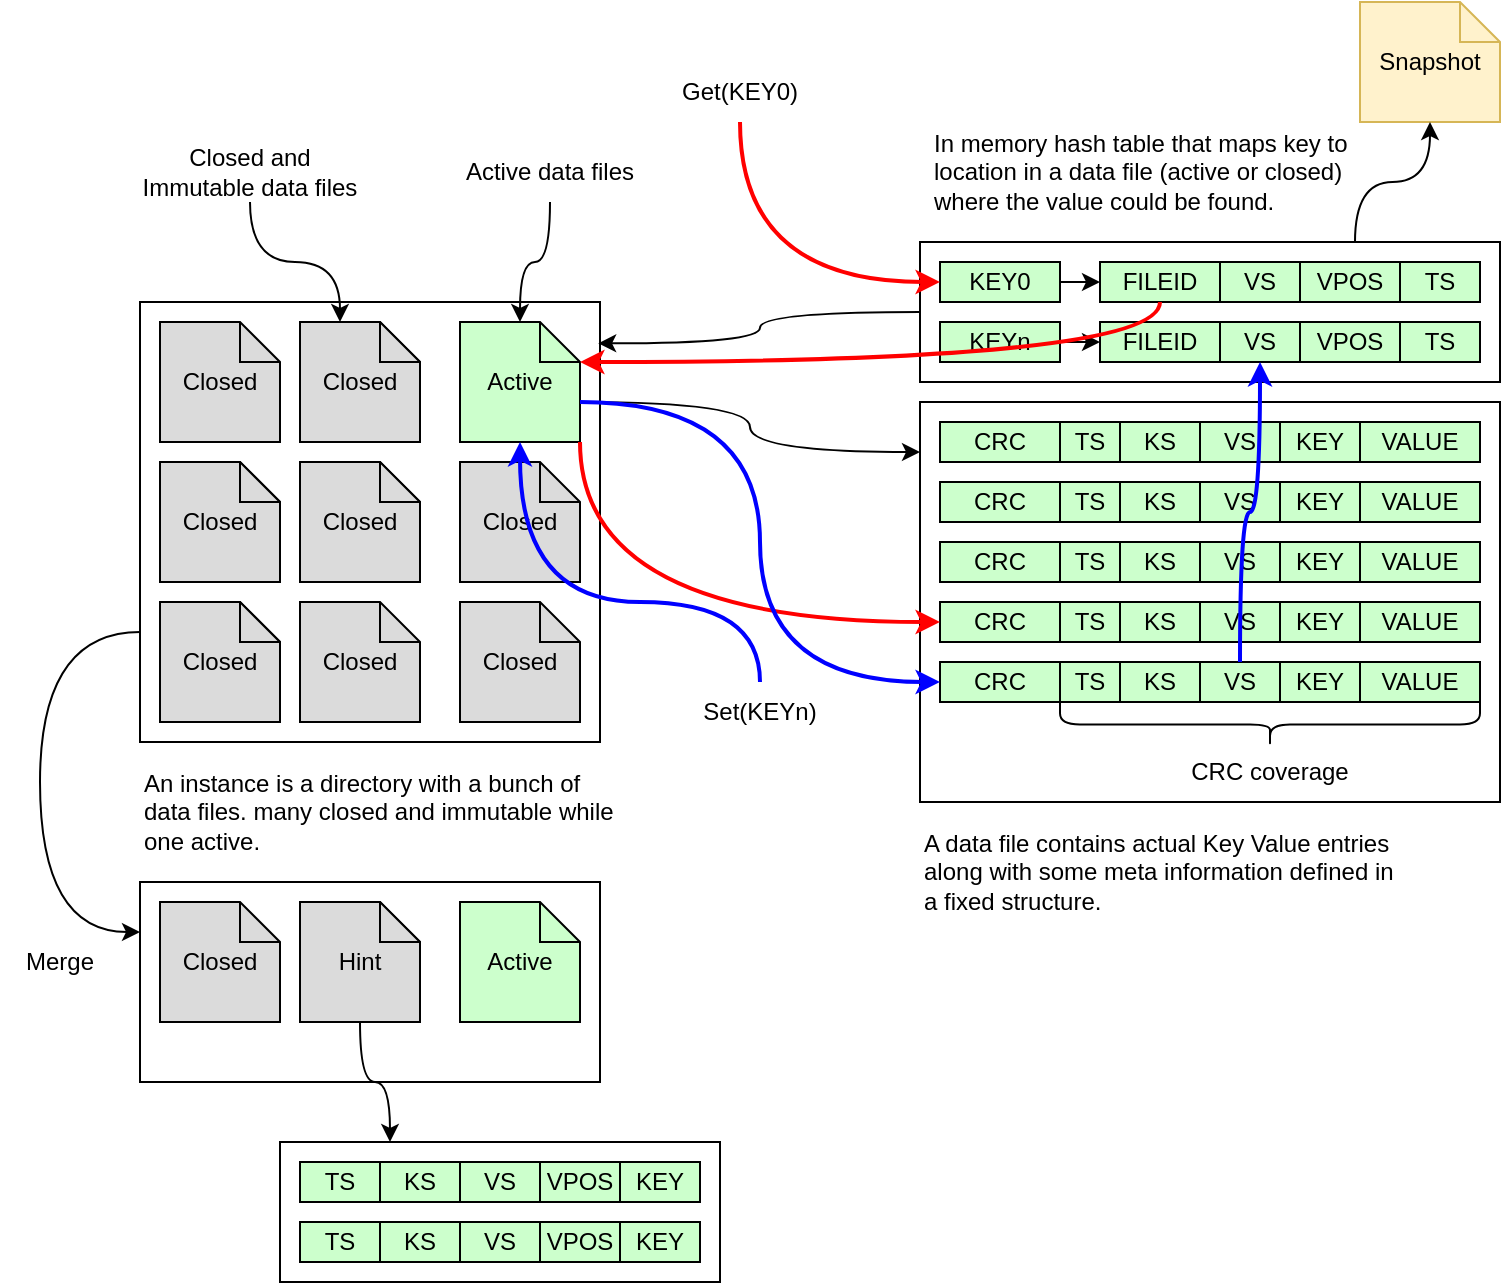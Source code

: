 <mxfile version="16.5.1" type="device"><diagram id="q4E-OIJ3qPVj4DBTV0cE" name="Page-1"><mxGraphModel dx="981" dy="597" grid="1" gridSize="10" guides="1" tooltips="1" connect="1" arrows="1" fold="1" page="1" pageScale="1" pageWidth="850" pageHeight="1100" math="0" shadow="0"><root><mxCell id="0"/><mxCell id="1" parent="0"/><mxCell id="__ZXBXeeEaj9gFbv9Ewh-102" value="" style="rounded=0;whiteSpace=wrap;html=1;fillColor=none;" vertex="1" parent="1"><mxGeometry x="470" y="260" width="290" height="70" as="geometry"/></mxCell><mxCell id="__ZXBXeeEaj9gFbv9Ewh-16" value="Closed and Immutable data files" style="text;html=1;strokeColor=none;fillColor=none;align=center;verticalAlign=middle;whiteSpace=wrap;rounded=0;" vertex="1" parent="1"><mxGeometry x="80" y="210" width="110" height="30" as="geometry"/></mxCell><mxCell id="__ZXBXeeEaj9gFbv9Ewh-17" value="" style="group" vertex="1" connectable="0" parent="1"><mxGeometry x="80" y="290" width="230" height="220" as="geometry"/></mxCell><mxCell id="__ZXBXeeEaj9gFbv9Ewh-2" value="" style="rounded=0;whiteSpace=wrap;html=1;fillColor=none;" vertex="1" parent="__ZXBXeeEaj9gFbv9Ewh-17"><mxGeometry width="230" height="220" as="geometry"/></mxCell><mxCell id="__ZXBXeeEaj9gFbv9Ewh-3" value="Closed" style="shape=note;size=20;whiteSpace=wrap;html=1;fillColor=#DBDBDB;" vertex="1" parent="__ZXBXeeEaj9gFbv9Ewh-17"><mxGeometry x="10" y="10" width="60" height="60" as="geometry"/></mxCell><mxCell id="__ZXBXeeEaj9gFbv9Ewh-4" value="Note" style="shape=note;size=20;whiteSpace=wrap;html=1;fillColor=none;" vertex="1" parent="__ZXBXeeEaj9gFbv9Ewh-17"><mxGeometry x="80" y="10" width="60" height="60" as="geometry"/></mxCell><mxCell id="__ZXBXeeEaj9gFbv9Ewh-5" value="Active" style="shape=note;size=20;whiteSpace=wrap;html=1;fillColor=#CCFFCC;" vertex="1" parent="__ZXBXeeEaj9gFbv9Ewh-17"><mxGeometry x="160" y="10" width="60" height="60" as="geometry"/></mxCell><mxCell id="__ZXBXeeEaj9gFbv9Ewh-6" value="Note" style="shape=note;size=20;whiteSpace=wrap;html=1;fillColor=none;" vertex="1" parent="__ZXBXeeEaj9gFbv9Ewh-17"><mxGeometry x="10" y="80" width="60" height="60" as="geometry"/></mxCell><mxCell id="__ZXBXeeEaj9gFbv9Ewh-7" value="Note" style="shape=note;size=20;whiteSpace=wrap;html=1;fillColor=none;" vertex="1" parent="__ZXBXeeEaj9gFbv9Ewh-17"><mxGeometry x="80" y="80" width="60" height="60" as="geometry"/></mxCell><mxCell id="__ZXBXeeEaj9gFbv9Ewh-8" value="&lt;span&gt;Closed&lt;/span&gt;" style="shape=note;size=20;whiteSpace=wrap;html=1;fillColor=#DBDBDB;" vertex="1" parent="__ZXBXeeEaj9gFbv9Ewh-17"><mxGeometry x="160" y="80" width="60" height="60" as="geometry"/></mxCell><mxCell id="__ZXBXeeEaj9gFbv9Ewh-9" value="Note" style="shape=note;size=20;whiteSpace=wrap;html=1;fillColor=none;" vertex="1" parent="__ZXBXeeEaj9gFbv9Ewh-17"><mxGeometry x="10" y="150" width="60" height="60" as="geometry"/></mxCell><mxCell id="__ZXBXeeEaj9gFbv9Ewh-10" value="&lt;span&gt;Closed&lt;/span&gt;" style="shape=note;size=20;whiteSpace=wrap;html=1;fillColor=#DBDBDB;" vertex="1" parent="__ZXBXeeEaj9gFbv9Ewh-17"><mxGeometry x="80" y="150" width="60" height="60" as="geometry"/></mxCell><mxCell id="__ZXBXeeEaj9gFbv9Ewh-11" value="&lt;span&gt;Closed&lt;/span&gt;" style="shape=note;size=20;whiteSpace=wrap;html=1;fillColor=#DBDBDB;" vertex="1" parent="__ZXBXeeEaj9gFbv9Ewh-17"><mxGeometry x="160" y="150" width="60" height="60" as="geometry"/></mxCell><mxCell id="__ZXBXeeEaj9gFbv9Ewh-12" value="&lt;span&gt;Closed&lt;/span&gt;" style="shape=note;size=20;whiteSpace=wrap;html=1;fillColor=#DBDBDB;" vertex="1" parent="__ZXBXeeEaj9gFbv9Ewh-17"><mxGeometry x="80" y="10" width="60" height="60" as="geometry"/></mxCell><mxCell id="__ZXBXeeEaj9gFbv9Ewh-13" value="&lt;span&gt;Closed&lt;/span&gt;" style="shape=note;size=20;whiteSpace=wrap;html=1;fillColor=#DBDBDB;" vertex="1" parent="__ZXBXeeEaj9gFbv9Ewh-17"><mxGeometry x="80" y="80" width="60" height="60" as="geometry"/></mxCell><mxCell id="__ZXBXeeEaj9gFbv9Ewh-14" value="&lt;span&gt;Closed&lt;/span&gt;" style="shape=note;size=20;whiteSpace=wrap;html=1;fillColor=#DBDBDB;" vertex="1" parent="__ZXBXeeEaj9gFbv9Ewh-17"><mxGeometry x="10" y="80" width="60" height="60" as="geometry"/></mxCell><mxCell id="__ZXBXeeEaj9gFbv9Ewh-15" value="&lt;span&gt;Closed&lt;/span&gt;" style="shape=note;size=20;whiteSpace=wrap;html=1;fillColor=#DBDBDB;" vertex="1" parent="__ZXBXeeEaj9gFbv9Ewh-17"><mxGeometry x="10" y="150" width="60" height="60" as="geometry"/></mxCell><mxCell id="__ZXBXeeEaj9gFbv9Ewh-19" value="" style="endArrow=classic;html=1;rounded=0;exitX=0.5;exitY=1;exitDx=0;exitDy=0;entryX=0;entryY=0;entryDx=20;entryDy=0;entryPerimeter=0;edgeStyle=orthogonalEdgeStyle;curved=1;" edge="1" parent="1" source="__ZXBXeeEaj9gFbv9Ewh-16" target="__ZXBXeeEaj9gFbv9Ewh-12"><mxGeometry width="50" height="50" relative="1" as="geometry"><mxPoint x="200" y="280" as="sourcePoint"/><mxPoint x="250" y="230" as="targetPoint"/></mxGeometry></mxCell><mxCell id="__ZXBXeeEaj9gFbv9Ewh-20" value="Active data files" style="text;html=1;strokeColor=none;fillColor=none;align=center;verticalAlign=middle;whiteSpace=wrap;rounded=0;" vertex="1" parent="1"><mxGeometry x="230" y="210" width="110" height="30" as="geometry"/></mxCell><mxCell id="__ZXBXeeEaj9gFbv9Ewh-21" value="" style="endArrow=classic;html=1;rounded=0;curved=1;exitX=0.5;exitY=1;exitDx=0;exitDy=0;entryX=0.5;entryY=0;entryDx=0;entryDy=0;entryPerimeter=0;edgeStyle=orthogonalEdgeStyle;" edge="1" parent="1" source="__ZXBXeeEaj9gFbv9Ewh-20" target="__ZXBXeeEaj9gFbv9Ewh-5"><mxGeometry width="50" height="50" relative="1" as="geometry"><mxPoint x="295" y="240.0" as="sourcePoint"/><mxPoint x="330" y="240" as="targetPoint"/></mxGeometry></mxCell><mxCell id="__ZXBXeeEaj9gFbv9Ewh-59" value="" style="endArrow=classic;html=1;rounded=0;curved=1;exitX=0;exitY=0;exitDx=60;exitDy=40;exitPerimeter=0;entryX=0;entryY=0.125;entryDx=0;entryDy=0;strokeWidth=1;edgeStyle=orthogonalEdgeStyle;entryPerimeter=0;" edge="1" parent="1" source="__ZXBXeeEaj9gFbv9Ewh-5" target="__ZXBXeeEaj9gFbv9Ewh-103"><mxGeometry width="50" height="50" relative="1" as="geometry"><mxPoint x="430" y="360" as="sourcePoint"/><mxPoint x="480" y="310" as="targetPoint"/></mxGeometry></mxCell><mxCell id="__ZXBXeeEaj9gFbv9Ewh-61" value="An instance is a directory with a bunch of data files. many closed and immutable while one active." style="text;html=1;strokeColor=none;fillColor=none;align=left;verticalAlign=middle;whiteSpace=wrap;rounded=0;" vertex="1" parent="1"><mxGeometry x="80" y="520" width="240" height="50" as="geometry"/></mxCell><mxCell id="__ZXBXeeEaj9gFbv9Ewh-62" value="A data file contains actual Key Value entries along with some meta information defined in a fixed structure." style="text;html=1;strokeColor=none;fillColor=none;align=left;verticalAlign=middle;whiteSpace=wrap;rounded=0;" vertex="1" parent="1"><mxGeometry x="470" y="550" width="240" height="50" as="geometry"/></mxCell><mxCell id="__ZXBXeeEaj9gFbv9Ewh-63" value="KEY0" style="rounded=0;whiteSpace=wrap;html=1;fillColor=#CCFFCC;" vertex="1" parent="1"><mxGeometry x="480" y="270" width="60" height="20" as="geometry"/></mxCell><mxCell id="__ZXBXeeEaj9gFbv9Ewh-69" value="" style="endArrow=classic;html=1;rounded=0;strokeWidth=1;curved=1;exitX=1;exitY=0.5;exitDx=0;exitDy=0;entryX=0;entryY=0.5;entryDx=0;entryDy=0;" edge="1" parent="1" source="__ZXBXeeEaj9gFbv9Ewh-63" target="__ZXBXeeEaj9gFbv9Ewh-64"><mxGeometry width="50" height="50" relative="1" as="geometry"><mxPoint x="540" y="340" as="sourcePoint"/><mxPoint x="590" y="290" as="targetPoint"/></mxGeometry></mxCell><mxCell id="__ZXBXeeEaj9gFbv9Ewh-70" value="In memory hash table that maps key to location in a data file (active or closed) where the value could be found." style="text;html=1;strokeColor=none;fillColor=none;align=left;verticalAlign=middle;whiteSpace=wrap;rounded=0;" vertex="1" parent="1"><mxGeometry x="475" y="200" width="240" height="50" as="geometry"/></mxCell><mxCell id="__ZXBXeeEaj9gFbv9Ewh-71" value="" style="endArrow=classic;html=1;rounded=0;exitX=0;exitY=0.5;exitDx=0;exitDy=0;entryX=0.996;entryY=0.094;entryDx=0;entryDy=0;strokeWidth=1;entryPerimeter=0;edgeStyle=orthogonalEdgeStyle;elbow=vertical;curved=1;" edge="1" parent="1" source="__ZXBXeeEaj9gFbv9Ewh-102" target="__ZXBXeeEaj9gFbv9Ewh-2"><mxGeometry width="50" height="50" relative="1" as="geometry"><mxPoint x="420" y="350.0" as="sourcePoint"/><mxPoint x="490" y="350.0" as="targetPoint"/></mxGeometry></mxCell><mxCell id="__ZXBXeeEaj9gFbv9Ewh-105" value="Snapshot" style="shape=note;size=20;whiteSpace=wrap;html=1;fillColor=#fff2cc;strokeColor=#d6b656;" vertex="1" parent="1"><mxGeometry x="690" y="140" width="70" height="60" as="geometry"/></mxCell><mxCell id="__ZXBXeeEaj9gFbv9Ewh-106" value="" style="endArrow=classic;html=1;rounded=0;strokeWidth=1;curved=1;elbow=vertical;exitX=0.75;exitY=0;exitDx=0;exitDy=0;entryX=0.5;entryY=1;entryDx=0;entryDy=0;entryPerimeter=0;edgeStyle=orthogonalEdgeStyle;" edge="1" parent="1" source="__ZXBXeeEaj9gFbv9Ewh-102" target="__ZXBXeeEaj9gFbv9Ewh-105"><mxGeometry width="50" height="50" relative="1" as="geometry"><mxPoint x="760" y="220" as="sourcePoint"/><mxPoint x="820" y="170" as="targetPoint"/></mxGeometry></mxCell><mxCell id="__ZXBXeeEaj9gFbv9Ewh-103" value="" style="rounded=0;whiteSpace=wrap;html=1;fillColor=none;" vertex="1" parent="1"><mxGeometry x="470" y="340" width="290" height="200" as="geometry"/></mxCell><mxCell id="__ZXBXeeEaj9gFbv9Ewh-22" value="CRC" style="rounded=0;whiteSpace=wrap;html=1;fillColor=#CCFFCC;" vertex="1" parent="1"><mxGeometry x="480" y="350" width="60" height="20" as="geometry"/></mxCell><mxCell id="__ZXBXeeEaj9gFbv9Ewh-23" value="TS" style="rounded=0;whiteSpace=wrap;html=1;fillColor=#CCFFCC;" vertex="1" parent="1"><mxGeometry x="540" y="350" width="30" height="20" as="geometry"/></mxCell><mxCell id="__ZXBXeeEaj9gFbv9Ewh-24" value="KS" style="rounded=0;whiteSpace=wrap;html=1;fillColor=#CCFFCC;" vertex="1" parent="1"><mxGeometry x="570" y="350" width="40" height="20" as="geometry"/></mxCell><mxCell id="__ZXBXeeEaj9gFbv9Ewh-25" value="VS" style="rounded=0;whiteSpace=wrap;html=1;fillColor=#CCFFCC;" vertex="1" parent="1"><mxGeometry x="610" y="350" width="40" height="20" as="geometry"/></mxCell><mxCell id="__ZXBXeeEaj9gFbv9Ewh-26" value="KEY" style="rounded=0;whiteSpace=wrap;html=1;fillColor=#CCFFCC;" vertex="1" parent="1"><mxGeometry x="650" y="350" width="40" height="20" as="geometry"/></mxCell><mxCell id="__ZXBXeeEaj9gFbv9Ewh-27" value="VALUE" style="rounded=0;whiteSpace=wrap;html=1;fillColor=#CCFFCC;" vertex="1" parent="1"><mxGeometry x="690" y="350" width="60" height="20" as="geometry"/></mxCell><mxCell id="__ZXBXeeEaj9gFbv9Ewh-30" value="CRC" style="rounded=0;whiteSpace=wrap;html=1;fillColor=#CCFFCC;" vertex="1" parent="1"><mxGeometry x="480" y="380" width="60" height="20" as="geometry"/></mxCell><mxCell id="__ZXBXeeEaj9gFbv9Ewh-31" value="TS" style="rounded=0;whiteSpace=wrap;html=1;fillColor=#CCFFCC;" vertex="1" parent="1"><mxGeometry x="540" y="380" width="30" height="20" as="geometry"/></mxCell><mxCell id="__ZXBXeeEaj9gFbv9Ewh-32" value="KS" style="rounded=0;whiteSpace=wrap;html=1;fillColor=#CCFFCC;" vertex="1" parent="1"><mxGeometry x="570" y="380" width="40" height="20" as="geometry"/></mxCell><mxCell id="__ZXBXeeEaj9gFbv9Ewh-33" value="VS" style="rounded=0;whiteSpace=wrap;html=1;fillColor=#CCFFCC;" vertex="1" parent="1"><mxGeometry x="610" y="380" width="40" height="20" as="geometry"/></mxCell><mxCell id="__ZXBXeeEaj9gFbv9Ewh-34" value="KEY" style="rounded=0;whiteSpace=wrap;html=1;fillColor=#CCFFCC;" vertex="1" parent="1"><mxGeometry x="650" y="380" width="40" height="20" as="geometry"/></mxCell><mxCell id="__ZXBXeeEaj9gFbv9Ewh-35" value="VALUE" style="rounded=0;whiteSpace=wrap;html=1;fillColor=#CCFFCC;" vertex="1" parent="1"><mxGeometry x="690" y="380" width="60" height="20" as="geometry"/></mxCell><mxCell id="__ZXBXeeEaj9gFbv9Ewh-38" value="CRC" style="rounded=0;whiteSpace=wrap;html=1;fillColor=#CCFFCC;" vertex="1" parent="1"><mxGeometry x="480" y="410" width="60" height="20" as="geometry"/></mxCell><mxCell id="__ZXBXeeEaj9gFbv9Ewh-39" value="TS" style="rounded=0;whiteSpace=wrap;html=1;fillColor=#CCFFCC;" vertex="1" parent="1"><mxGeometry x="540" y="410" width="30" height="20" as="geometry"/></mxCell><mxCell id="__ZXBXeeEaj9gFbv9Ewh-40" value="KS" style="rounded=0;whiteSpace=wrap;html=1;fillColor=#CCFFCC;" vertex="1" parent="1"><mxGeometry x="570" y="410" width="40" height="20" as="geometry"/></mxCell><mxCell id="__ZXBXeeEaj9gFbv9Ewh-41" value="VS" style="rounded=0;whiteSpace=wrap;html=1;fillColor=#CCFFCC;" vertex="1" parent="1"><mxGeometry x="610" y="410" width="40" height="20" as="geometry"/></mxCell><mxCell id="__ZXBXeeEaj9gFbv9Ewh-42" value="KEY" style="rounded=0;whiteSpace=wrap;html=1;fillColor=#CCFFCC;" vertex="1" parent="1"><mxGeometry x="650" y="410" width="40" height="20" as="geometry"/></mxCell><mxCell id="__ZXBXeeEaj9gFbv9Ewh-43" value="VALUE" style="rounded=0;whiteSpace=wrap;html=1;fillColor=#CCFFCC;" vertex="1" parent="1"><mxGeometry x="690" y="410" width="60" height="20" as="geometry"/></mxCell><mxCell id="__ZXBXeeEaj9gFbv9Ewh-45" value="CRC" style="rounded=0;whiteSpace=wrap;html=1;fillColor=#CCFFCC;" vertex="1" parent="1"><mxGeometry x="480" y="440" width="60" height="20" as="geometry"/></mxCell><mxCell id="__ZXBXeeEaj9gFbv9Ewh-46" value="TS" style="rounded=0;whiteSpace=wrap;html=1;fillColor=#CCFFCC;" vertex="1" parent="1"><mxGeometry x="540" y="440" width="30" height="20" as="geometry"/></mxCell><mxCell id="__ZXBXeeEaj9gFbv9Ewh-47" value="KS" style="rounded=0;whiteSpace=wrap;html=1;fillColor=#CCFFCC;" vertex="1" parent="1"><mxGeometry x="570" y="440" width="40" height="20" as="geometry"/></mxCell><mxCell id="__ZXBXeeEaj9gFbv9Ewh-48" value="VS" style="rounded=0;whiteSpace=wrap;html=1;fillColor=#CCFFCC;" vertex="1" parent="1"><mxGeometry x="610" y="440" width="40" height="20" as="geometry"/></mxCell><mxCell id="__ZXBXeeEaj9gFbv9Ewh-49" value="KEY" style="rounded=0;whiteSpace=wrap;html=1;fillColor=#CCFFCC;" vertex="1" parent="1"><mxGeometry x="650" y="440" width="40" height="20" as="geometry"/></mxCell><mxCell id="__ZXBXeeEaj9gFbv9Ewh-50" value="VALUE" style="rounded=0;whiteSpace=wrap;html=1;fillColor=#CCFFCC;" vertex="1" parent="1"><mxGeometry x="690" y="440" width="60" height="20" as="geometry"/></mxCell><mxCell id="__ZXBXeeEaj9gFbv9Ewh-52" value="CRC" style="rounded=0;whiteSpace=wrap;html=1;fillColor=#CCFFCC;" vertex="1" parent="1"><mxGeometry x="480" y="470" width="60" height="20" as="geometry"/></mxCell><mxCell id="__ZXBXeeEaj9gFbv9Ewh-53" value="TS" style="rounded=0;whiteSpace=wrap;html=1;fillColor=#CCFFCC;" vertex="1" parent="1"><mxGeometry x="540" y="470" width="30" height="20" as="geometry"/></mxCell><mxCell id="__ZXBXeeEaj9gFbv9Ewh-54" value="KS" style="rounded=0;whiteSpace=wrap;html=1;fillColor=#CCFFCC;" vertex="1" parent="1"><mxGeometry x="570" y="470" width="40" height="20" as="geometry"/></mxCell><mxCell id="__ZXBXeeEaj9gFbv9Ewh-55" value="VS" style="rounded=0;whiteSpace=wrap;html=1;fillColor=#CCFFCC;" vertex="1" parent="1"><mxGeometry x="610" y="470" width="40" height="20" as="geometry"/></mxCell><mxCell id="__ZXBXeeEaj9gFbv9Ewh-56" value="KEY" style="rounded=0;whiteSpace=wrap;html=1;fillColor=#CCFFCC;" vertex="1" parent="1"><mxGeometry x="650" y="470" width="40" height="20" as="geometry"/></mxCell><mxCell id="__ZXBXeeEaj9gFbv9Ewh-57" value="VALUE" style="rounded=0;whiteSpace=wrap;html=1;fillColor=#CCFFCC;" vertex="1" parent="1"><mxGeometry x="690" y="470" width="60" height="20" as="geometry"/></mxCell><mxCell id="__ZXBXeeEaj9gFbv9Ewh-108" value="KEYn" style="rounded=0;whiteSpace=wrap;html=1;fillColor=#CCFFCC;" vertex="1" parent="1"><mxGeometry x="480" y="300" width="60" height="20" as="geometry"/></mxCell><mxCell id="__ZXBXeeEaj9gFbv9Ewh-109" value="FILEID" style="rounded=0;whiteSpace=wrap;html=1;fillColor=#CCFFCC;" vertex="1" parent="1"><mxGeometry x="560" y="300" width="60" height="20" as="geometry"/></mxCell><mxCell id="__ZXBXeeEaj9gFbv9Ewh-110" value="VS" style="rounded=0;whiteSpace=wrap;html=1;fillColor=#CCFFCC;" vertex="1" parent="1"><mxGeometry x="620" y="300" width="40" height="20" as="geometry"/></mxCell><mxCell id="__ZXBXeeEaj9gFbv9Ewh-111" value="VPOS" style="rounded=0;whiteSpace=wrap;html=1;fillColor=#CCFFCC;" vertex="1" parent="1"><mxGeometry x="660" y="300" width="50" height="20" as="geometry"/></mxCell><mxCell id="__ZXBXeeEaj9gFbv9Ewh-112" value="TS" style="rounded=0;whiteSpace=wrap;html=1;fillColor=#CCFFCC;" vertex="1" parent="1"><mxGeometry x="710" y="300" width="40" height="20" as="geometry"/></mxCell><mxCell id="__ZXBXeeEaj9gFbv9Ewh-113" value="" style="endArrow=classic;html=1;rounded=0;strokeWidth=1;curved=1;elbow=vertical;exitX=1;exitY=0.5;exitDx=0;exitDy=0;entryX=0;entryY=0.5;entryDx=0;entryDy=0;" edge="1" parent="1" source="__ZXBXeeEaj9gFbv9Ewh-108" target="__ZXBXeeEaj9gFbv9Ewh-109"><mxGeometry width="50" height="50" relative="1" as="geometry"><mxPoint x="550" y="350" as="sourcePoint"/><mxPoint x="600" y="300" as="targetPoint"/></mxGeometry></mxCell><mxCell id="__ZXBXeeEaj9gFbv9Ewh-64" value="FILEID" style="rounded=0;whiteSpace=wrap;html=1;fillColor=#CCFFCC;" vertex="1" parent="1"><mxGeometry x="560" y="270" width="60" height="20" as="geometry"/></mxCell><mxCell id="__ZXBXeeEaj9gFbv9Ewh-65" value="VS" style="rounded=0;whiteSpace=wrap;html=1;fillColor=#CCFFCC;" vertex="1" parent="1"><mxGeometry x="620" y="270" width="40" height="20" as="geometry"/></mxCell><mxCell id="__ZXBXeeEaj9gFbv9Ewh-66" value="VPOS" style="rounded=0;whiteSpace=wrap;html=1;fillColor=#CCFFCC;" vertex="1" parent="1"><mxGeometry x="660" y="270" width="50" height="20" as="geometry"/></mxCell><mxCell id="__ZXBXeeEaj9gFbv9Ewh-67" value="TS" style="rounded=0;whiteSpace=wrap;html=1;fillColor=#CCFFCC;" vertex="1" parent="1"><mxGeometry x="710" y="270" width="40" height="20" as="geometry"/></mxCell><mxCell id="__ZXBXeeEaj9gFbv9Ewh-116" value="Get(KEY0)" style="text;html=1;strokeColor=none;fillColor=none;align=center;verticalAlign=middle;whiteSpace=wrap;rounded=0;" vertex="1" parent="1"><mxGeometry x="350" y="170" width="60" height="30" as="geometry"/></mxCell><mxCell id="__ZXBXeeEaj9gFbv9Ewh-117" value="" style="endArrow=classic;html=1;rounded=0;strokeWidth=2;curved=1;elbow=vertical;exitX=0.5;exitY=1;exitDx=0;exitDy=0;entryX=0;entryY=0.5;entryDx=0;entryDy=0;edgeStyle=orthogonalEdgeStyle;strokeColor=#FF0000;" edge="1" parent="1" source="__ZXBXeeEaj9gFbv9Ewh-116" target="__ZXBXeeEaj9gFbv9Ewh-63"><mxGeometry width="50" height="50" relative="1" as="geometry"><mxPoint x="370" y="270" as="sourcePoint"/><mxPoint x="420" y="220" as="targetPoint"/></mxGeometry></mxCell><mxCell id="__ZXBXeeEaj9gFbv9Ewh-118" value="" style="endArrow=classic;html=1;rounded=0;strokeWidth=2;curved=1;elbow=vertical;exitX=0.5;exitY=1;exitDx=0;exitDy=0;entryX=0;entryY=0;entryDx=60;entryDy=20;edgeStyle=orthogonalEdgeStyle;strokeColor=#FF0000;entryPerimeter=0;" edge="1" parent="1" source="__ZXBXeeEaj9gFbv9Ewh-64" target="__ZXBXeeEaj9gFbv9Ewh-5"><mxGeometry width="50" height="50" relative="1" as="geometry"><mxPoint x="390" y="210.0" as="sourcePoint"/><mxPoint x="490" y="290.0" as="targetPoint"/></mxGeometry></mxCell><mxCell id="__ZXBXeeEaj9gFbv9Ewh-119" value="" style="endArrow=classic;html=1;rounded=0;strokeWidth=2;curved=1;elbow=vertical;exitX=1;exitY=1;exitDx=0;exitDy=0;entryX=0;entryY=0.5;entryDx=0;entryDy=0;edgeStyle=orthogonalEdgeStyle;strokeColor=#FF0000;exitPerimeter=0;" edge="1" parent="1" source="__ZXBXeeEaj9gFbv9Ewh-5" target="__ZXBXeeEaj9gFbv9Ewh-45"><mxGeometry width="50" height="50" relative="1" as="geometry"><mxPoint x="400" y="220.0" as="sourcePoint"/><mxPoint x="500" y="300.0" as="targetPoint"/></mxGeometry></mxCell><mxCell id="__ZXBXeeEaj9gFbv9Ewh-139" value="" style="endArrow=classic;html=1;rounded=0;strokeColor=#000000;strokeWidth=1;elbow=vertical;exitX=0;exitY=0.75;exitDx=0;exitDy=0;entryX=0;entryY=0.25;entryDx=0;entryDy=0;edgeStyle=orthogonalEdgeStyle;curved=1;" edge="1" parent="1" source="__ZXBXeeEaj9gFbv9Ewh-2" target="__ZXBXeeEaj9gFbv9Ewh-125"><mxGeometry width="50" height="50" relative="1" as="geometry"><mxPoint x="10" y="520" as="sourcePoint"/><mxPoint x="60" y="470" as="targetPoint"/><Array as="points"><mxPoint x="30" y="455"/><mxPoint x="30" y="605"/></Array></mxGeometry></mxCell><mxCell id="__ZXBXeeEaj9gFbv9Ewh-125" value="" style="rounded=0;whiteSpace=wrap;html=1;fillColor=none;" vertex="1" parent="1"><mxGeometry x="80" y="580" width="230" height="100" as="geometry"/></mxCell><mxCell id="__ZXBXeeEaj9gFbv9Ewh-126" value="Closed" style="shape=note;size=20;whiteSpace=wrap;html=1;fillColor=#DBDBDB;" vertex="1" parent="1"><mxGeometry x="90" y="590" width="60" height="60" as="geometry"/></mxCell><mxCell id="__ZXBXeeEaj9gFbv9Ewh-127" value="Note" style="shape=note;size=20;whiteSpace=wrap;html=1;fillColor=none;" vertex="1" parent="1"><mxGeometry x="160" y="590" width="60" height="60" as="geometry"/></mxCell><mxCell id="__ZXBXeeEaj9gFbv9Ewh-128" value="Active" style="shape=note;size=20;whiteSpace=wrap;html=1;fillColor=#CCFFCC;" vertex="1" parent="1"><mxGeometry x="240" y="590" width="60" height="60" as="geometry"/></mxCell><mxCell id="__ZXBXeeEaj9gFbv9Ewh-135" value="&lt;span&gt;Hint&lt;/span&gt;" style="shape=note;size=20;whiteSpace=wrap;html=1;fillColor=#DBDBDB;" vertex="1" parent="1"><mxGeometry x="160" y="590" width="60" height="60" as="geometry"/></mxCell><mxCell id="__ZXBXeeEaj9gFbv9Ewh-140" value="Merge" style="text;html=1;strokeColor=none;fillColor=none;align=center;verticalAlign=middle;whiteSpace=wrap;rounded=0;" vertex="1" parent="1"><mxGeometry x="10" y="605" width="60" height="30" as="geometry"/></mxCell><mxCell id="__ZXBXeeEaj9gFbv9Ewh-141" value="TS" style="rounded=0;whiteSpace=wrap;html=1;fillColor=#CCFFCC;" vertex="1" parent="1"><mxGeometry x="160" y="720" width="40" height="20" as="geometry"/></mxCell><mxCell id="__ZXBXeeEaj9gFbv9Ewh-142" value="KS" style="rounded=0;whiteSpace=wrap;html=1;fillColor=#CCFFCC;" vertex="1" parent="1"><mxGeometry x="200" y="720" width="40" height="20" as="geometry"/></mxCell><mxCell id="__ZXBXeeEaj9gFbv9Ewh-143" value="VS" style="rounded=0;whiteSpace=wrap;html=1;fillColor=#CCFFCC;" vertex="1" parent="1"><mxGeometry x="240" y="720" width="40" height="20" as="geometry"/></mxCell><mxCell id="__ZXBXeeEaj9gFbv9Ewh-144" value="VPOS" style="rounded=0;whiteSpace=wrap;html=1;fillColor=#CCFFCC;" vertex="1" parent="1"><mxGeometry x="280" y="720" width="40" height="20" as="geometry"/></mxCell><mxCell id="__ZXBXeeEaj9gFbv9Ewh-145" value="KEY" style="rounded=0;whiteSpace=wrap;html=1;fillColor=#CCFFCC;" vertex="1" parent="1"><mxGeometry x="320" y="720" width="40" height="20" as="geometry"/></mxCell><mxCell id="__ZXBXeeEaj9gFbv9Ewh-146" value="TS" style="rounded=0;whiteSpace=wrap;html=1;fillColor=#CCFFCC;" vertex="1" parent="1"><mxGeometry x="160" y="750" width="40" height="20" as="geometry"/></mxCell><mxCell id="__ZXBXeeEaj9gFbv9Ewh-147" value="KS" style="rounded=0;whiteSpace=wrap;html=1;fillColor=#CCFFCC;" vertex="1" parent="1"><mxGeometry x="200" y="750" width="40" height="20" as="geometry"/></mxCell><mxCell id="__ZXBXeeEaj9gFbv9Ewh-148" value="VS" style="rounded=0;whiteSpace=wrap;html=1;fillColor=#CCFFCC;" vertex="1" parent="1"><mxGeometry x="240" y="750" width="40" height="20" as="geometry"/></mxCell><mxCell id="__ZXBXeeEaj9gFbv9Ewh-149" value="VPOS" style="rounded=0;whiteSpace=wrap;html=1;fillColor=#CCFFCC;" vertex="1" parent="1"><mxGeometry x="280" y="750" width="40" height="20" as="geometry"/></mxCell><mxCell id="__ZXBXeeEaj9gFbv9Ewh-150" value="KEY" style="rounded=0;whiteSpace=wrap;html=1;fillColor=#CCFFCC;" vertex="1" parent="1"><mxGeometry x="320" y="750" width="40" height="20" as="geometry"/></mxCell><mxCell id="__ZXBXeeEaj9gFbv9Ewh-151" value="" style="rounded=0;whiteSpace=wrap;html=1;fillColor=none;" vertex="1" parent="1"><mxGeometry x="150" y="710" width="220" height="70" as="geometry"/></mxCell><mxCell id="__ZXBXeeEaj9gFbv9Ewh-152" value="" style="endArrow=classic;html=1;rounded=0;strokeColor=#000000;strokeWidth=1;curved=1;elbow=vertical;exitX=0.5;exitY=1;exitDx=0;exitDy=0;exitPerimeter=0;entryX=0.25;entryY=0;entryDx=0;entryDy=0;edgeStyle=orthogonalEdgeStyle;" edge="1" parent="1" source="__ZXBXeeEaj9gFbv9Ewh-127" target="__ZXBXeeEaj9gFbv9Ewh-151"><mxGeometry width="50" height="50" relative="1" as="geometry"><mxPoint x="370" y="690" as="sourcePoint"/><mxPoint x="420" y="640" as="targetPoint"/></mxGeometry></mxCell><mxCell id="__ZXBXeeEaj9gFbv9Ewh-153" value="" style="shape=curlyBracket;whiteSpace=wrap;html=1;rounded=1;flipH=1;fillColor=none;rotation=90;" vertex="1" parent="1"><mxGeometry x="633.75" y="396.25" width="22.5" height="210" as="geometry"/></mxCell><mxCell id="__ZXBXeeEaj9gFbv9Ewh-156" value="CRC coverage" style="text;html=1;strokeColor=none;fillColor=none;align=center;verticalAlign=middle;whiteSpace=wrap;rounded=0;" vertex="1" parent="1"><mxGeometry x="590" y="510" width="110" height="30" as="geometry"/></mxCell><mxCell id="__ZXBXeeEaj9gFbv9Ewh-157" value="Set(KEYn)" style="text;html=1;strokeColor=none;fillColor=none;align=center;verticalAlign=middle;whiteSpace=wrap;rounded=0;" vertex="1" parent="1"><mxGeometry x="360" y="480" width="60" height="30" as="geometry"/></mxCell><mxCell id="__ZXBXeeEaj9gFbv9Ewh-158" value="" style="endArrow=classic;html=1;rounded=0;strokeWidth=2;curved=1;elbow=vertical;entryX=0.5;entryY=1;entryDx=0;entryDy=0;edgeStyle=orthogonalEdgeStyle;strokeColor=#0000FF;exitX=0.5;exitY=0;exitDx=0;exitDy=0;entryPerimeter=0;" edge="1" parent="1" source="__ZXBXeeEaj9gFbv9Ewh-157" target="__ZXBXeeEaj9gFbv9Ewh-5"><mxGeometry width="50" height="50" relative="1" as="geometry"><mxPoint x="400" y="470" as="sourcePoint"/><mxPoint x="490" y="320.0" as="targetPoint"/><Array as="points"><mxPoint x="390" y="440"/><mxPoint x="270" y="440"/></Array></mxGeometry></mxCell><mxCell id="__ZXBXeeEaj9gFbv9Ewh-160" value="" style="endArrow=classic;html=1;rounded=0;strokeWidth=2;curved=1;elbow=vertical;exitX=0;exitY=0;exitDx=60;exitDy=40;entryX=0;entryY=0.5;entryDx=0;entryDy=0;edgeStyle=orthogonalEdgeStyle;strokeColor=#0000FF;exitPerimeter=0;" edge="1" parent="1" source="__ZXBXeeEaj9gFbv9Ewh-5" target="__ZXBXeeEaj9gFbv9Ewh-52"><mxGeometry width="50" height="50" relative="1" as="geometry"><mxPoint x="390" y="210.0" as="sourcePoint"/><mxPoint x="490" y="320.0" as="targetPoint"/></mxGeometry></mxCell><mxCell id="__ZXBXeeEaj9gFbv9Ewh-161" value="" style="endArrow=classic;html=1;rounded=0;strokeWidth=2;curved=1;elbow=vertical;exitX=0.5;exitY=0;exitDx=0;exitDy=0;edgeStyle=orthogonalEdgeStyle;strokeColor=#0000FF;entryX=0.5;entryY=1;entryDx=0;entryDy=0;" edge="1" parent="1" source="__ZXBXeeEaj9gFbv9Ewh-55" target="__ZXBXeeEaj9gFbv9Ewh-110"><mxGeometry width="50" height="50" relative="1" as="geometry"><mxPoint x="390" y="210.0" as="sourcePoint"/><mxPoint x="790" y="330" as="targetPoint"/></mxGeometry></mxCell></root></mxGraphModel></diagram></mxfile>